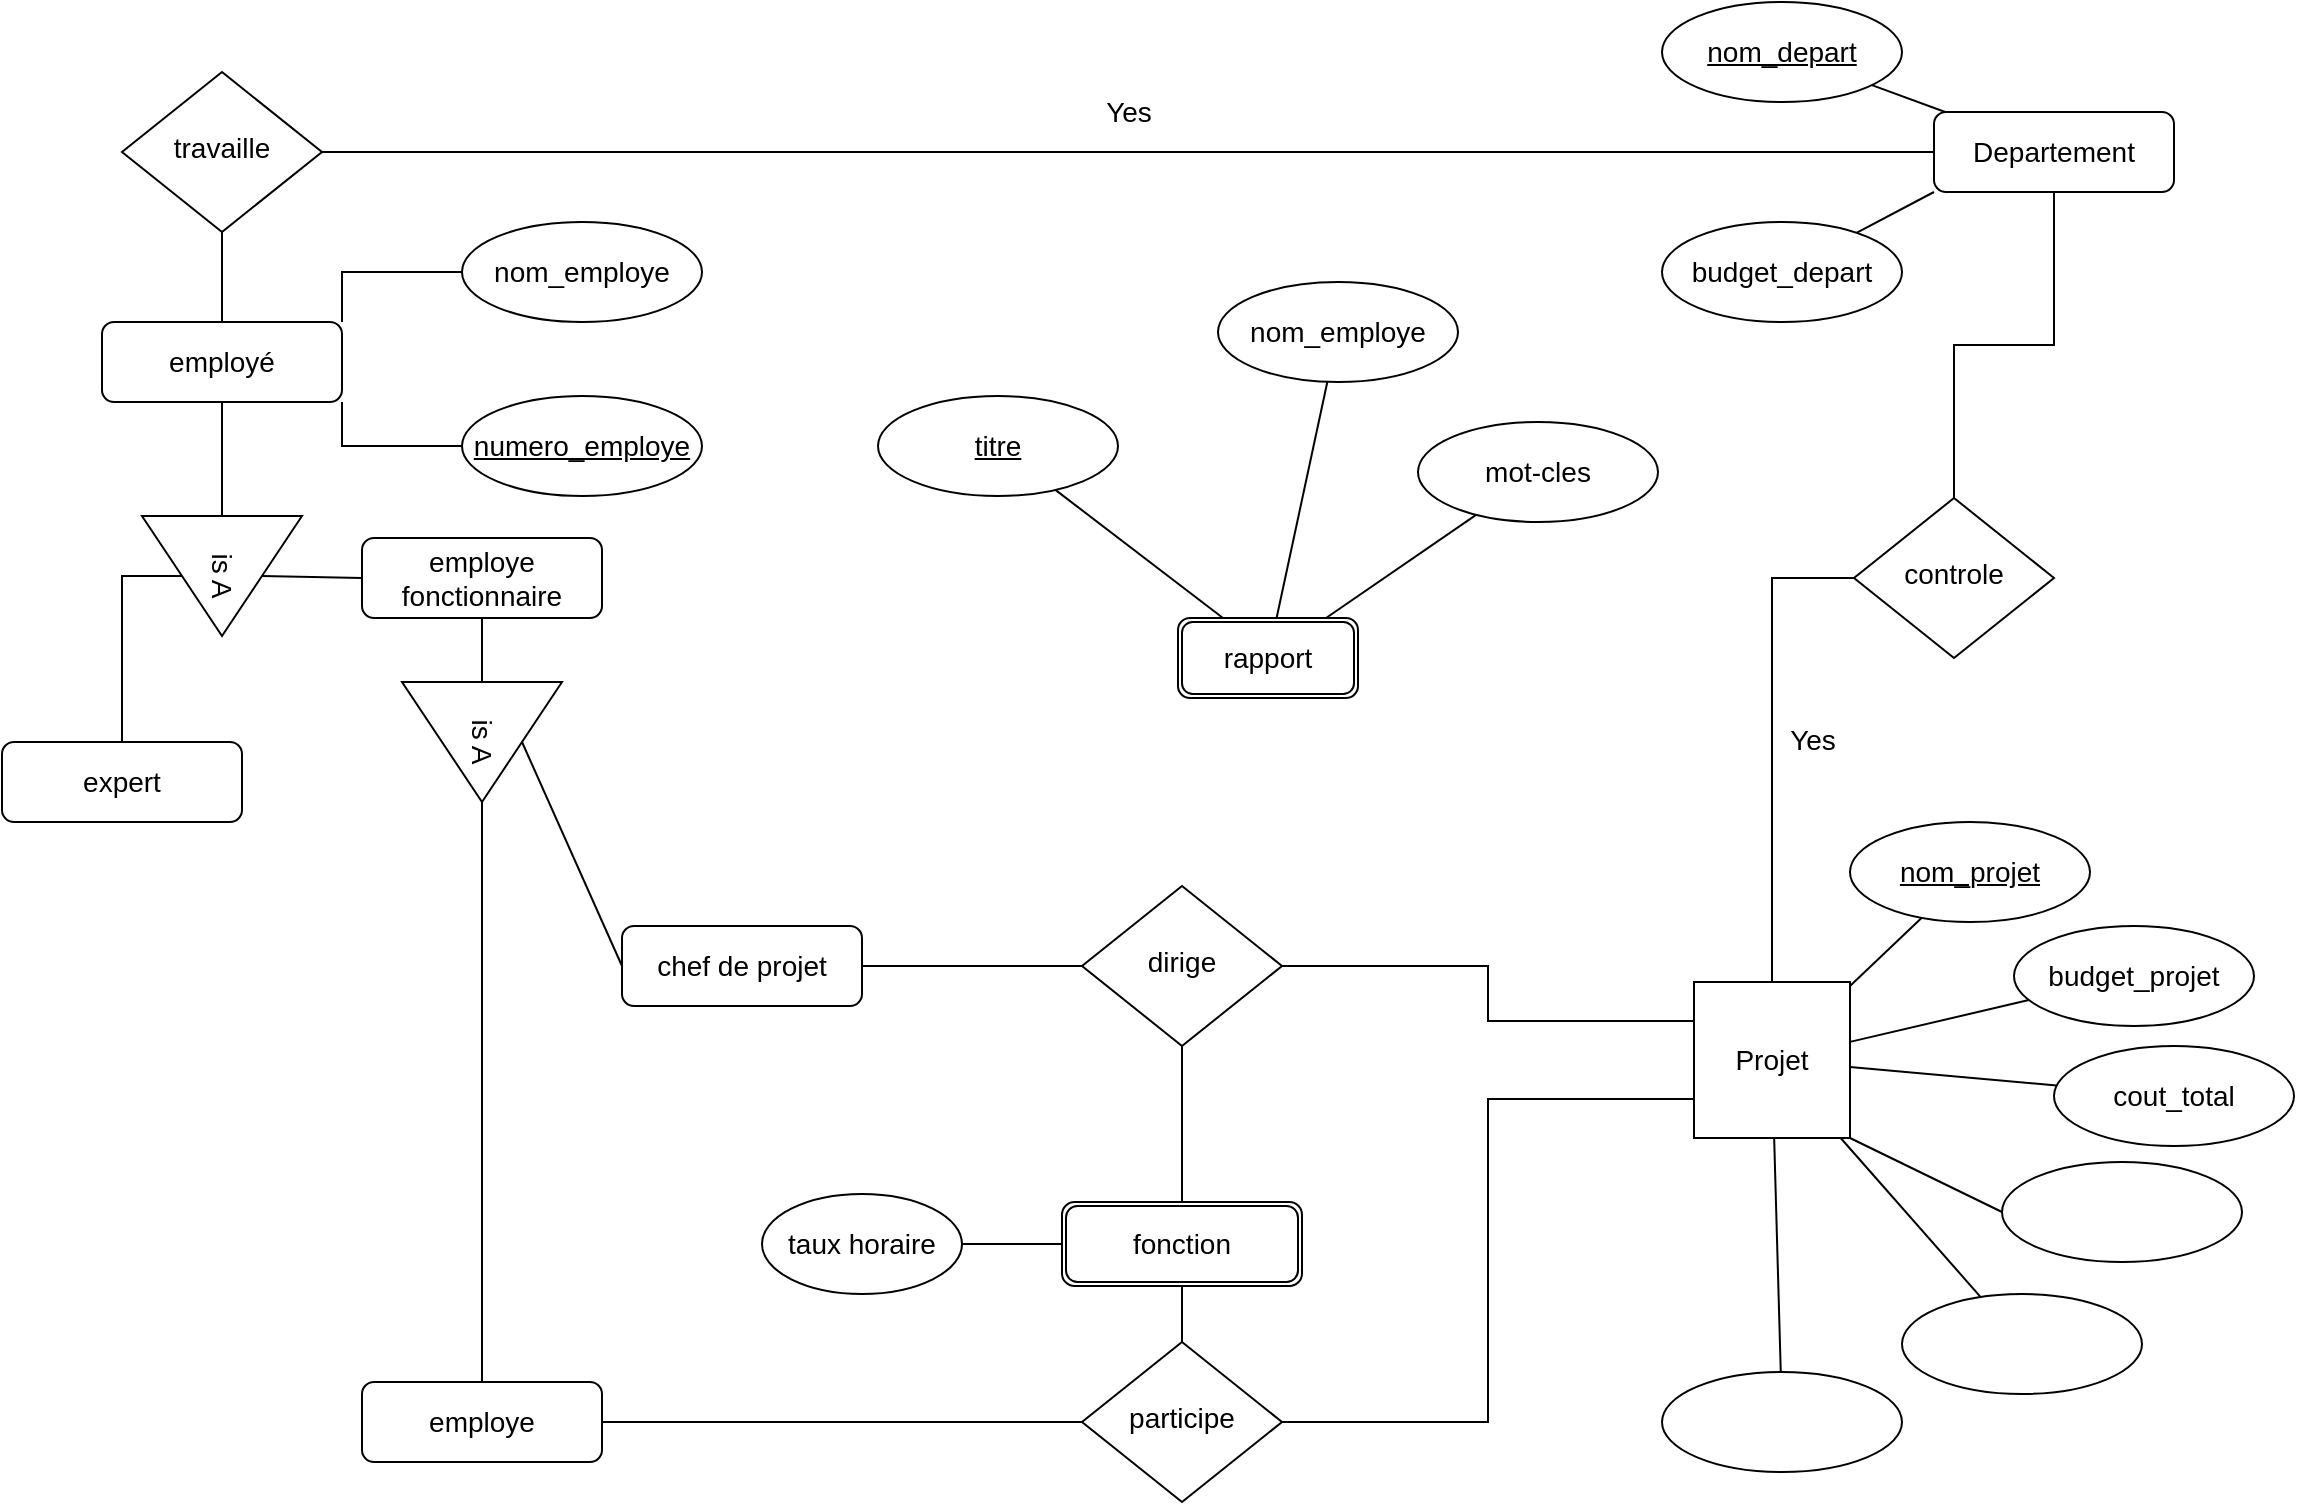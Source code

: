 <mxfile version="16.6.4" type="github">
  <diagram id="C5RBs43oDa-KdzZeNtuy" name="Page-1">
    <mxGraphModel dx="1291" dy="705" grid="1" gridSize="10" guides="1" tooltips="1" connect="1" arrows="1" fold="1" page="1" pageScale="1" pageWidth="1169" pageHeight="827" math="0" shadow="0">
      <root>
        <mxCell id="WIyWlLk6GJQsqaUBKTNV-0" />
        <mxCell id="WIyWlLk6GJQsqaUBKTNV-1" parent="WIyWlLk6GJQsqaUBKTNV-0" />
        <mxCell id="WIyWlLk6GJQsqaUBKTNV-2" value="" style="rounded=0;html=1;jettySize=auto;orthogonalLoop=1;fontSize=14;endArrow=none;endFill=0;endSize=8;strokeWidth=1;shadow=0;labelBackgroundColor=none;edgeStyle=orthogonalEdgeStyle;" parent="WIyWlLk6GJQsqaUBKTNV-1" source="WIyWlLk6GJQsqaUBKTNV-3" target="WIyWlLk6GJQsqaUBKTNV-6" edge="1">
          <mxGeometry relative="1" as="geometry" />
        </mxCell>
        <mxCell id="WIyWlLk6GJQsqaUBKTNV-3" value="Departement" style="rounded=1;whiteSpace=wrap;html=1;fontSize=14;glass=0;strokeWidth=1;shadow=0;" parent="WIyWlLk6GJQsqaUBKTNV-1" vertex="1">
          <mxGeometry x="978" y="105" width="120" height="40" as="geometry" />
        </mxCell>
        <mxCell id="WIyWlLk6GJQsqaUBKTNV-4" value="Yes" style="rounded=0;html=1;jettySize=auto;orthogonalLoop=1;fontSize=14;endArrow=none;endFill=0;endSize=8;strokeWidth=1;shadow=0;labelBackgroundColor=none;edgeStyle=orthogonalEdgeStyle;" parent="WIyWlLk6GJQsqaUBKTNV-1" source="WIyWlLk6GJQsqaUBKTNV-6" target="NJJ9FSpXdGlF9qKQExcH-1" edge="1">
          <mxGeometry y="20" relative="1" as="geometry">
            <mxPoint as="offset" />
            <mxPoint x="1038" y="488" as="targetPoint" />
          </mxGeometry>
        </mxCell>
        <mxCell id="WIyWlLk6GJQsqaUBKTNV-6" value="controle" style="rhombus;whiteSpace=wrap;html=1;shadow=0;fontFamily=Helvetica;fontSize=14;align=center;strokeWidth=1;spacing=6;spacingTop=-4;" parent="WIyWlLk6GJQsqaUBKTNV-1" vertex="1">
          <mxGeometry x="938" y="298" width="100" height="80" as="geometry" />
        </mxCell>
        <mxCell id="NJJ9FSpXdGlF9qKQExcH-59" value="" style="rounded=0;orthogonalLoop=1;jettySize=auto;html=1;fontSize=14;startArrow=none;startFill=0;endArrow=none;endFill=0;" parent="WIyWlLk6GJQsqaUBKTNV-1" source="NJJ9FSpXdGlF9qKQExcH-1" target="NJJ9FSpXdGlF9qKQExcH-10" edge="1">
          <mxGeometry relative="1" as="geometry" />
        </mxCell>
        <mxCell id="NJJ9FSpXdGlF9qKQExcH-60" value="" style="rounded=0;orthogonalLoop=1;jettySize=auto;html=1;fontSize=14;startArrow=none;startFill=0;endArrow=none;endFill=0;" parent="WIyWlLk6GJQsqaUBKTNV-1" source="NJJ9FSpXdGlF9qKQExcH-1" target="NJJ9FSpXdGlF9qKQExcH-12" edge="1">
          <mxGeometry relative="1" as="geometry" />
        </mxCell>
        <mxCell id="NJJ9FSpXdGlF9qKQExcH-61" value="" style="rounded=0;orthogonalLoop=1;jettySize=auto;html=1;fontSize=14;startArrow=none;startFill=0;endArrow=none;endFill=0;" parent="WIyWlLk6GJQsqaUBKTNV-1" source="NJJ9FSpXdGlF9qKQExcH-1" target="NJJ9FSpXdGlF9qKQExcH-13" edge="1">
          <mxGeometry relative="1" as="geometry" />
        </mxCell>
        <mxCell id="NJJ9FSpXdGlF9qKQExcH-1" value="Projet" style="whiteSpace=wrap;html=1;aspect=fixed;fontSize=14;" parent="WIyWlLk6GJQsqaUBKTNV-1" vertex="1">
          <mxGeometry x="858" y="540" width="78" height="78" as="geometry" />
        </mxCell>
        <mxCell id="NJJ9FSpXdGlF9qKQExcH-63" value="" style="edgeStyle=none;rounded=0;orthogonalLoop=1;jettySize=auto;html=1;fontSize=14;startArrow=none;startFill=0;endArrow=none;endFill=0;" parent="WIyWlLk6GJQsqaUBKTNV-1" source="NJJ9FSpXdGlF9qKQExcH-3" target="NJJ9FSpXdGlF9qKQExcH-1" edge="1">
          <mxGeometry relative="1" as="geometry" />
        </mxCell>
        <mxCell id="NJJ9FSpXdGlF9qKQExcH-3" value="budget_projet" style="ellipse;whiteSpace=wrap;html=1;fontSize=14;" parent="WIyWlLk6GJQsqaUBKTNV-1" vertex="1">
          <mxGeometry x="1018" y="512" width="120" height="50" as="geometry" />
        </mxCell>
        <mxCell id="NJJ9FSpXdGlF9qKQExcH-10" value="&lt;u style=&quot;font-size: 14px;&quot;&gt;nom_projet&lt;/u&gt;" style="ellipse;whiteSpace=wrap;html=1;fontSize=14;" parent="WIyWlLk6GJQsqaUBKTNV-1" vertex="1">
          <mxGeometry x="936" y="460" width="120" height="50" as="geometry" />
        </mxCell>
        <mxCell id="NJJ9FSpXdGlF9qKQExcH-12" value="&lt;span style=&quot;font-size: 14px;&quot;&gt;cout_total&lt;/span&gt;" style="ellipse;whiteSpace=wrap;html=1;fontSize=14;" parent="WIyWlLk6GJQsqaUBKTNV-1" vertex="1">
          <mxGeometry x="1038" y="572" width="120" height="50" as="geometry" />
        </mxCell>
        <mxCell id="NJJ9FSpXdGlF9qKQExcH-13" value="" style="ellipse;whiteSpace=wrap;html=1;fontSize=14;" parent="WIyWlLk6GJQsqaUBKTNV-1" vertex="1">
          <mxGeometry x="962" y="696" width="120" height="50" as="geometry" />
        </mxCell>
        <mxCell id="NJJ9FSpXdGlF9qKQExcH-64" value="" style="edgeStyle=none;rounded=0;orthogonalLoop=1;jettySize=auto;html=1;fontSize=14;startArrow=none;startFill=0;endArrow=none;endFill=0;" parent="WIyWlLk6GJQsqaUBKTNV-1" source="NJJ9FSpXdGlF9qKQExcH-14" target="NJJ9FSpXdGlF9qKQExcH-1" edge="1">
          <mxGeometry relative="1" as="geometry" />
        </mxCell>
        <mxCell id="NJJ9FSpXdGlF9qKQExcH-14" value="" style="ellipse;whiteSpace=wrap;html=1;fontSize=14;" parent="WIyWlLk6GJQsqaUBKTNV-1" vertex="1">
          <mxGeometry x="842" y="735" width="120" height="50" as="geometry" />
        </mxCell>
        <mxCell id="NJJ9FSpXdGlF9qKQExcH-17" value="" style="rounded=0;html=1;jettySize=auto;orthogonalLoop=1;fontSize=14;endArrow=none;endFill=0;endSize=8;strokeWidth=1;shadow=0;labelBackgroundColor=none;edgeStyle=orthogonalEdgeStyle;exitX=1;exitY=0.5;exitDx=0;exitDy=0;" parent="WIyWlLk6GJQsqaUBKTNV-1" source="NJJ9FSpXdGlF9qKQExcH-41" target="NJJ9FSpXdGlF9qKQExcH-20" edge="1">
          <mxGeometry relative="1" as="geometry">
            <mxPoint x="632" y="552" as="sourcePoint" />
          </mxGeometry>
        </mxCell>
        <mxCell id="NJJ9FSpXdGlF9qKQExcH-20" value="dirige" style="rhombus;whiteSpace=wrap;html=1;shadow=0;fontFamily=Helvetica;fontSize=14;align=center;strokeWidth=1;spacing=6;spacingTop=-4;" parent="WIyWlLk6GJQsqaUBKTNV-1" vertex="1">
          <mxGeometry x="552" y="492" width="100" height="80" as="geometry" />
        </mxCell>
        <mxCell id="NJJ9FSpXdGlF9qKQExcH-54" value="" style="edgeStyle=orthogonalEdgeStyle;rounded=0;orthogonalLoop=1;jettySize=auto;html=1;fontSize=14;startArrow=none;startFill=0;endArrow=none;endFill=0;" parent="WIyWlLk6GJQsqaUBKTNV-1" source="NJJ9FSpXdGlF9qKQExcH-21" target="NJJ9FSpXdGlF9qKQExcH-51" edge="1">
          <mxGeometry relative="1" as="geometry" />
        </mxCell>
        <mxCell id="NJJ9FSpXdGlF9qKQExcH-21" value="taux horaire" style="ellipse;whiteSpace=wrap;html=1;fontSize=14;" parent="WIyWlLk6GJQsqaUBKTNV-1" vertex="1">
          <mxGeometry x="392" y="646" width="100" height="50" as="geometry" />
        </mxCell>
        <mxCell id="NJJ9FSpXdGlF9qKQExcH-57" value="" style="edgeStyle=orthogonalEdgeStyle;rounded=0;orthogonalLoop=1;jettySize=auto;html=1;fontSize=14;startArrow=none;startFill=0;endArrow=none;endFill=0;" parent="WIyWlLk6GJQsqaUBKTNV-1" source="NJJ9FSpXdGlF9qKQExcH-24" target="NJJ9FSpXdGlF9qKQExcH-29" edge="1">
          <mxGeometry relative="1" as="geometry" />
        </mxCell>
        <mxCell id="NJJ9FSpXdGlF9qKQExcH-58" value="" style="edgeStyle=orthogonalEdgeStyle;rounded=0;orthogonalLoop=1;jettySize=auto;html=1;fontSize=14;startArrow=none;startFill=0;endArrow=none;endFill=0;" parent="WIyWlLk6GJQsqaUBKTNV-1" source="NJJ9FSpXdGlF9qKQExcH-24" target="NJJ9FSpXdGlF9qKQExcH-26" edge="1">
          <mxGeometry relative="1" as="geometry" />
        </mxCell>
        <mxCell id="NJJ9FSpXdGlF9qKQExcH-24" value="employé" style="rounded=1;whiteSpace=wrap;html=1;fontSize=14;glass=0;strokeWidth=1;shadow=0;" parent="WIyWlLk6GJQsqaUBKTNV-1" vertex="1">
          <mxGeometry x="62" y="210" width="120" height="40" as="geometry" />
        </mxCell>
        <mxCell id="NJJ9FSpXdGlF9qKQExcH-25" value="Yes" style="rounded=0;html=1;jettySize=auto;orthogonalLoop=1;fontSize=14;endArrow=none;endFill=0;endSize=8;strokeWidth=1;shadow=0;labelBackgroundColor=none;edgeStyle=orthogonalEdgeStyle;entryX=0;entryY=0.5;entryDx=0;entryDy=0;" parent="WIyWlLk6GJQsqaUBKTNV-1" source="NJJ9FSpXdGlF9qKQExcH-26" target="WIyWlLk6GJQsqaUBKTNV-3" edge="1">
          <mxGeometry y="20" relative="1" as="geometry">
            <mxPoint as="offset" />
            <mxPoint x="132" y="590" as="targetPoint" />
          </mxGeometry>
        </mxCell>
        <mxCell id="NJJ9FSpXdGlF9qKQExcH-26" value="travaille" style="rhombus;whiteSpace=wrap;html=1;shadow=0;fontFamily=Helvetica;fontSize=14;align=center;strokeWidth=1;spacing=6;spacingTop=-4;" parent="WIyWlLk6GJQsqaUBKTNV-1" vertex="1">
          <mxGeometry x="72" y="85" width="100" height="80" as="geometry" />
        </mxCell>
        <mxCell id="NJJ9FSpXdGlF9qKQExcH-27" value="" style="ellipse;whiteSpace=wrap;html=1;fontSize=14;" parent="WIyWlLk6GJQsqaUBKTNV-1" vertex="1">
          <mxGeometry x="1012" y="630" width="120" height="50" as="geometry" />
        </mxCell>
        <mxCell id="NJJ9FSpXdGlF9qKQExcH-28" value="" style="endArrow=none;html=1;rounded=0;entryX=1;entryY=1;entryDx=0;entryDy=0;exitX=0;exitY=0.5;exitDx=0;exitDy=0;fontSize=14;" parent="WIyWlLk6GJQsqaUBKTNV-1" source="NJJ9FSpXdGlF9qKQExcH-27" target="NJJ9FSpXdGlF9qKQExcH-1" edge="1">
          <mxGeometry width="50" height="50" relative="1" as="geometry">
            <mxPoint x="-38" y="640" as="sourcePoint" />
            <mxPoint x="172" y="610" as="targetPoint" />
          </mxGeometry>
        </mxCell>
        <mxCell id="NJJ9FSpXdGlF9qKQExcH-29" value="&lt;font style=&quot;font-size: 14px; line-height: 1;&quot;&gt;is A&lt;/font&gt;" style="triangle;whiteSpace=wrap;html=1;rotation=90;fontSize=14;" parent="WIyWlLk6GJQsqaUBKTNV-1" vertex="1">
          <mxGeometry x="92" y="297" width="60" height="80" as="geometry" />
        </mxCell>
        <mxCell id="NJJ9FSpXdGlF9qKQExcH-35" value="&lt;font style=&quot;font-size: 14px;&quot;&gt;expert&lt;/font&gt;" style="rounded=1;whiteSpace=wrap;html=1;fontSize=14;glass=0;strokeWidth=1;shadow=0;" parent="WIyWlLk6GJQsqaUBKTNV-1" vertex="1">
          <mxGeometry x="12" y="420" width="120" height="40" as="geometry" />
        </mxCell>
        <mxCell id="NJJ9FSpXdGlF9qKQExcH-36" value="employe fonctionnaire" style="rounded=1;whiteSpace=wrap;html=1;fontSize=14;glass=0;strokeWidth=1;shadow=0;strokeColor=default;" parent="WIyWlLk6GJQsqaUBKTNV-1" vertex="1">
          <mxGeometry x="192" y="318" width="120" height="40" as="geometry" />
        </mxCell>
        <mxCell id="NJJ9FSpXdGlF9qKQExcH-37" value="&lt;font style=&quot;font-size: 14px; line-height: 1;&quot;&gt;is A&lt;/font&gt;" style="triangle;whiteSpace=wrap;html=1;rotation=90;fontSize=14;" parent="WIyWlLk6GJQsqaUBKTNV-1" vertex="1">
          <mxGeometry x="222" y="380" width="60" height="80" as="geometry" />
        </mxCell>
        <mxCell id="NJJ9FSpXdGlF9qKQExcH-40" value="&lt;font style=&quot;font-size: 14px;&quot;&gt;employe&lt;/font&gt;" style="rounded=1;whiteSpace=wrap;html=1;fontSize=14;glass=0;strokeWidth=1;shadow=0;" parent="WIyWlLk6GJQsqaUBKTNV-1" vertex="1">
          <mxGeometry x="192" y="740" width="120" height="40" as="geometry" />
        </mxCell>
        <mxCell id="NJJ9FSpXdGlF9qKQExcH-41" value="chef de projet" style="rounded=1;whiteSpace=wrap;html=1;fontSize=14;glass=0;strokeWidth=1;shadow=0;" parent="WIyWlLk6GJQsqaUBKTNV-1" vertex="1">
          <mxGeometry x="322" y="512" width="120" height="40" as="geometry" />
        </mxCell>
        <mxCell id="NJJ9FSpXdGlF9qKQExcH-44" value="" style="endArrow=none;startArrow=none;html=1;rounded=0;fontSize=14;exitX=0.5;exitY=0;exitDx=0;exitDy=0;entryX=0;entryY=0.5;entryDx=0;entryDy=0;startFill=0;endFill=0;" parent="WIyWlLk6GJQsqaUBKTNV-1" source="NJJ9FSpXdGlF9qKQExcH-29" target="NJJ9FSpXdGlF9qKQExcH-36" edge="1">
          <mxGeometry width="50" height="50" relative="1" as="geometry">
            <mxPoint x="602" y="440" as="sourcePoint" />
            <mxPoint x="652" y="390" as="targetPoint" />
          </mxGeometry>
        </mxCell>
        <mxCell id="NJJ9FSpXdGlF9qKQExcH-45" value="" style="endArrow=none;html=1;rounded=0;fontSize=14;entryX=0.5;entryY=1;entryDx=0;entryDy=0;exitX=0.5;exitY=0;exitDx=0;exitDy=0;" parent="WIyWlLk6GJQsqaUBKTNV-1" source="NJJ9FSpXdGlF9qKQExcH-35" target="NJJ9FSpXdGlF9qKQExcH-29" edge="1">
          <mxGeometry width="50" height="50" relative="1" as="geometry">
            <mxPoint x="52" y="420" as="sourcePoint" />
            <mxPoint x="62" y="352" as="targetPoint" />
            <Array as="points">
              <mxPoint x="72" y="337" />
            </Array>
          </mxGeometry>
        </mxCell>
        <mxCell id="NJJ9FSpXdGlF9qKQExcH-46" value="" style="endArrow=none;html=1;rounded=0;fontSize=14;exitX=0.5;exitY=0;exitDx=0;exitDy=0;entryX=0;entryY=0.5;entryDx=0;entryDy=0;" parent="WIyWlLk6GJQsqaUBKTNV-1" source="NJJ9FSpXdGlF9qKQExcH-37" target="NJJ9FSpXdGlF9qKQExcH-41" edge="1">
          <mxGeometry width="50" height="50" relative="1" as="geometry">
            <mxPoint x="602" y="532" as="sourcePoint" />
            <mxPoint x="652" y="482" as="targetPoint" />
          </mxGeometry>
        </mxCell>
        <mxCell id="NJJ9FSpXdGlF9qKQExcH-47" value="" style="endArrow=none;html=1;rounded=0;fontSize=14;exitX=1;exitY=0.5;exitDx=0;exitDy=0;entryX=0.5;entryY=0;entryDx=0;entryDy=0;" parent="WIyWlLk6GJQsqaUBKTNV-1" source="NJJ9FSpXdGlF9qKQExcH-37" target="NJJ9FSpXdGlF9qKQExcH-40" edge="1">
          <mxGeometry width="50" height="50" relative="1" as="geometry">
            <mxPoint x="602" y="532" as="sourcePoint" />
            <mxPoint x="652" y="482" as="targetPoint" />
          </mxGeometry>
        </mxCell>
        <mxCell id="NJJ9FSpXdGlF9qKQExcH-48" value="" style="endArrow=none;html=1;rounded=0;fontSize=14;entryX=1;entryY=0.5;entryDx=0;entryDy=0;exitX=0;exitY=0.25;exitDx=0;exitDy=0;edgeStyle=orthogonalEdgeStyle;" parent="WIyWlLk6GJQsqaUBKTNV-1" source="NJJ9FSpXdGlF9qKQExcH-1" target="NJJ9FSpXdGlF9qKQExcH-20" edge="1">
          <mxGeometry width="50" height="50" relative="1" as="geometry">
            <mxPoint x="532" y="490" as="sourcePoint" />
            <mxPoint x="582" y="440" as="targetPoint" />
          </mxGeometry>
        </mxCell>
        <mxCell id="NJJ9FSpXdGlF9qKQExcH-49" value="participe" style="rhombus;whiteSpace=wrap;html=1;shadow=0;fontFamily=Helvetica;fontSize=14;align=center;strokeWidth=1;spacing=6;spacingTop=-4;" parent="WIyWlLk6GJQsqaUBKTNV-1" vertex="1">
          <mxGeometry x="552" y="720" width="100" height="80" as="geometry" />
        </mxCell>
        <mxCell id="NJJ9FSpXdGlF9qKQExcH-50" value="" style="endArrow=none;html=1;rounded=0;fontSize=14;entryX=1;entryY=0.5;entryDx=0;entryDy=0;exitX=0;exitY=0.75;exitDx=0;exitDy=0;edgeStyle=orthogonalEdgeStyle;" parent="WIyWlLk6GJQsqaUBKTNV-1" source="NJJ9FSpXdGlF9qKQExcH-1" target="NJJ9FSpXdGlF9qKQExcH-49" edge="1">
          <mxGeometry width="50" height="50" relative="1" as="geometry">
            <mxPoint x="858" y="866" as="sourcePoint" />
            <mxPoint x="582" y="748" as="targetPoint" />
          </mxGeometry>
        </mxCell>
        <mxCell id="NJJ9FSpXdGlF9qKQExcH-55" value="" style="edgeStyle=orthogonalEdgeStyle;rounded=0;orthogonalLoop=1;jettySize=auto;html=1;fontSize=14;startArrow=none;startFill=0;endArrow=none;endFill=0;" parent="WIyWlLk6GJQsqaUBKTNV-1" source="NJJ9FSpXdGlF9qKQExcH-51" target="NJJ9FSpXdGlF9qKQExcH-49" edge="1">
          <mxGeometry relative="1" as="geometry" />
        </mxCell>
        <mxCell id="NJJ9FSpXdGlF9qKQExcH-56" value="" style="edgeStyle=orthogonalEdgeStyle;rounded=0;orthogonalLoop=1;jettySize=auto;html=1;fontSize=14;startArrow=none;startFill=0;endArrow=none;endFill=0;" parent="WIyWlLk6GJQsqaUBKTNV-1" source="NJJ9FSpXdGlF9qKQExcH-51" target="NJJ9FSpXdGlF9qKQExcH-20" edge="1">
          <mxGeometry relative="1" as="geometry" />
        </mxCell>
        <mxCell id="NJJ9FSpXdGlF9qKQExcH-51" value="fonction" style="shape=ext;double=1;rounded=1;whiteSpace=wrap;html=1;fontSize=14;" parent="WIyWlLk6GJQsqaUBKTNV-1" vertex="1">
          <mxGeometry x="542" y="650" width="120" height="42" as="geometry" />
        </mxCell>
        <mxCell id="NJJ9FSpXdGlF9qKQExcH-52" value="" style="endArrow=none;html=1;rounded=0;fontSize=14;exitX=1;exitY=0.5;exitDx=0;exitDy=0;entryX=0;entryY=0.5;entryDx=0;entryDy=0;" parent="WIyWlLk6GJQsqaUBKTNV-1" source="NJJ9FSpXdGlF9qKQExcH-40" target="NJJ9FSpXdGlF9qKQExcH-49" edge="1">
          <mxGeometry width="50" height="50" relative="1" as="geometry">
            <mxPoint x="532" y="687" as="sourcePoint" />
            <mxPoint x="582" y="637" as="targetPoint" />
          </mxGeometry>
        </mxCell>
        <mxCell id="NJJ9FSpXdGlF9qKQExcH-62" value="" style="endArrow=none;html=1;rounded=0;fontSize=14;entryX=0.5;entryY=1;entryDx=0;entryDy=0;exitX=0;exitY=0.5;exitDx=0;exitDy=0;" parent="WIyWlLk6GJQsqaUBKTNV-1" source="NJJ9FSpXdGlF9qKQExcH-37" target="NJJ9FSpXdGlF9qKQExcH-36" edge="1">
          <mxGeometry width="50" height="50" relative="1" as="geometry">
            <mxPoint x="532" y="490" as="sourcePoint" />
            <mxPoint x="582" y="440" as="targetPoint" />
          </mxGeometry>
        </mxCell>
        <mxCell id="NJJ9FSpXdGlF9qKQExcH-66" style="rounded=0;orthogonalLoop=1;jettySize=auto;html=1;fontSize=14;startArrow=none;startFill=0;endArrow=none;endFill=0;" parent="WIyWlLk6GJQsqaUBKTNV-1" source="NJJ9FSpXdGlF9qKQExcH-65" target="WIyWlLk6GJQsqaUBKTNV-3" edge="1">
          <mxGeometry relative="1" as="geometry" />
        </mxCell>
        <mxCell id="NJJ9FSpXdGlF9qKQExcH-65" value="&lt;u style=&quot;font-size: 14px;&quot;&gt;nom_depart&lt;/u&gt;" style="ellipse;whiteSpace=wrap;html=1;fontSize=14;" parent="WIyWlLk6GJQsqaUBKTNV-1" vertex="1">
          <mxGeometry x="842" y="50" width="120" height="50" as="geometry" />
        </mxCell>
        <mxCell id="NJJ9FSpXdGlF9qKQExcH-70" style="edgeStyle=orthogonalEdgeStyle;rounded=0;orthogonalLoop=1;jettySize=auto;html=1;entryX=1;entryY=0;entryDx=0;entryDy=0;fontSize=14;startArrow=none;startFill=0;endArrow=none;endFill=0;" parent="WIyWlLk6GJQsqaUBKTNV-1" source="NJJ9FSpXdGlF9qKQExcH-68" target="NJJ9FSpXdGlF9qKQExcH-24" edge="1">
          <mxGeometry relative="1" as="geometry" />
        </mxCell>
        <mxCell id="NJJ9FSpXdGlF9qKQExcH-68" value="nom_employe" style="ellipse;whiteSpace=wrap;html=1;fontSize=14;" parent="WIyWlLk6GJQsqaUBKTNV-1" vertex="1">
          <mxGeometry x="242" y="160" width="120" height="50" as="geometry" />
        </mxCell>
        <mxCell id="NJJ9FSpXdGlF9qKQExcH-71" style="edgeStyle=orthogonalEdgeStyle;rounded=0;orthogonalLoop=1;jettySize=auto;html=1;exitX=0;exitY=0.5;exitDx=0;exitDy=0;entryX=1;entryY=1;entryDx=0;entryDy=0;fontSize=14;startArrow=none;startFill=0;endArrow=none;endFill=0;" parent="WIyWlLk6GJQsqaUBKTNV-1" source="NJJ9FSpXdGlF9qKQExcH-69" target="NJJ9FSpXdGlF9qKQExcH-24" edge="1">
          <mxGeometry relative="1" as="geometry" />
        </mxCell>
        <mxCell id="NJJ9FSpXdGlF9qKQExcH-69" value="&lt;u style=&quot;font-size: 14px;&quot;&gt;numero_employe&lt;/u&gt;" style="ellipse;whiteSpace=wrap;html=1;fontSize=14;" parent="WIyWlLk6GJQsqaUBKTNV-1" vertex="1">
          <mxGeometry x="242" y="247" width="120" height="50" as="geometry" />
        </mxCell>
        <mxCell id="n6n0-BUaevNCVS4KYWhE-2" style="edgeStyle=none;rounded=0;orthogonalLoop=1;jettySize=auto;html=1;entryX=0;entryY=1;entryDx=0;entryDy=0;endArrow=none;endFill=0;fontSize=14;" edge="1" parent="WIyWlLk6GJQsqaUBKTNV-1" source="n6n0-BUaevNCVS4KYWhE-0" target="WIyWlLk6GJQsqaUBKTNV-3">
          <mxGeometry relative="1" as="geometry" />
        </mxCell>
        <mxCell id="n6n0-BUaevNCVS4KYWhE-0" value="budget_depart" style="ellipse;whiteSpace=wrap;html=1;fontSize=14;" vertex="1" parent="WIyWlLk6GJQsqaUBKTNV-1">
          <mxGeometry x="842" y="160" width="120" height="50" as="geometry" />
        </mxCell>
        <mxCell id="n6n0-BUaevNCVS4KYWhE-4" value="rapport" style="shape=ext;double=1;rounded=1;whiteSpace=wrap;html=1;strokeColor=default;fontSize=14;" vertex="1" parent="WIyWlLk6GJQsqaUBKTNV-1">
          <mxGeometry x="600" y="358" width="90" height="40" as="geometry" />
        </mxCell>
        <mxCell id="n6n0-BUaevNCVS4KYWhE-8" style="edgeStyle=none;rounded=0;orthogonalLoop=1;jettySize=auto;html=1;endArrow=none;endFill=0;fontSize=14;" edge="1" parent="WIyWlLk6GJQsqaUBKTNV-1" source="n6n0-BUaevNCVS4KYWhE-7" target="n6n0-BUaevNCVS4KYWhE-4">
          <mxGeometry relative="1" as="geometry" />
        </mxCell>
        <mxCell id="n6n0-BUaevNCVS4KYWhE-7" value="nom_employe" style="ellipse;whiteSpace=wrap;html=1;fontSize=14;" vertex="1" parent="WIyWlLk6GJQsqaUBKTNV-1">
          <mxGeometry x="620" y="190" width="120" height="50" as="geometry" />
        </mxCell>
        <mxCell id="n6n0-BUaevNCVS4KYWhE-10" style="edgeStyle=none;rounded=0;orthogonalLoop=1;jettySize=auto;html=1;entryX=0.25;entryY=0;entryDx=0;entryDy=0;endArrow=none;endFill=0;fontSize=14;" edge="1" parent="WIyWlLk6GJQsqaUBKTNV-1" source="n6n0-BUaevNCVS4KYWhE-9" target="n6n0-BUaevNCVS4KYWhE-4">
          <mxGeometry relative="1" as="geometry" />
        </mxCell>
        <mxCell id="n6n0-BUaevNCVS4KYWhE-9" value="&lt;u style=&quot;font-size: 14px;&quot;&gt;titre&lt;/u&gt;" style="ellipse;whiteSpace=wrap;html=1;fontSize=14;" vertex="1" parent="WIyWlLk6GJQsqaUBKTNV-1">
          <mxGeometry x="450" y="247" width="120" height="50" as="geometry" />
        </mxCell>
        <mxCell id="n6n0-BUaevNCVS4KYWhE-12" style="edgeStyle=none;rounded=0;orthogonalLoop=1;jettySize=auto;html=1;fontSize=14;endArrow=none;endFill=0;" edge="1" parent="WIyWlLk6GJQsqaUBKTNV-1" source="n6n0-BUaevNCVS4KYWhE-11" target="n6n0-BUaevNCVS4KYWhE-4">
          <mxGeometry relative="1" as="geometry" />
        </mxCell>
        <mxCell id="n6n0-BUaevNCVS4KYWhE-11" value="mot-cles" style="ellipse;whiteSpace=wrap;html=1;fontSize=14;" vertex="1" parent="WIyWlLk6GJQsqaUBKTNV-1">
          <mxGeometry x="720" y="260" width="120" height="50" as="geometry" />
        </mxCell>
      </root>
    </mxGraphModel>
  </diagram>
</mxfile>
